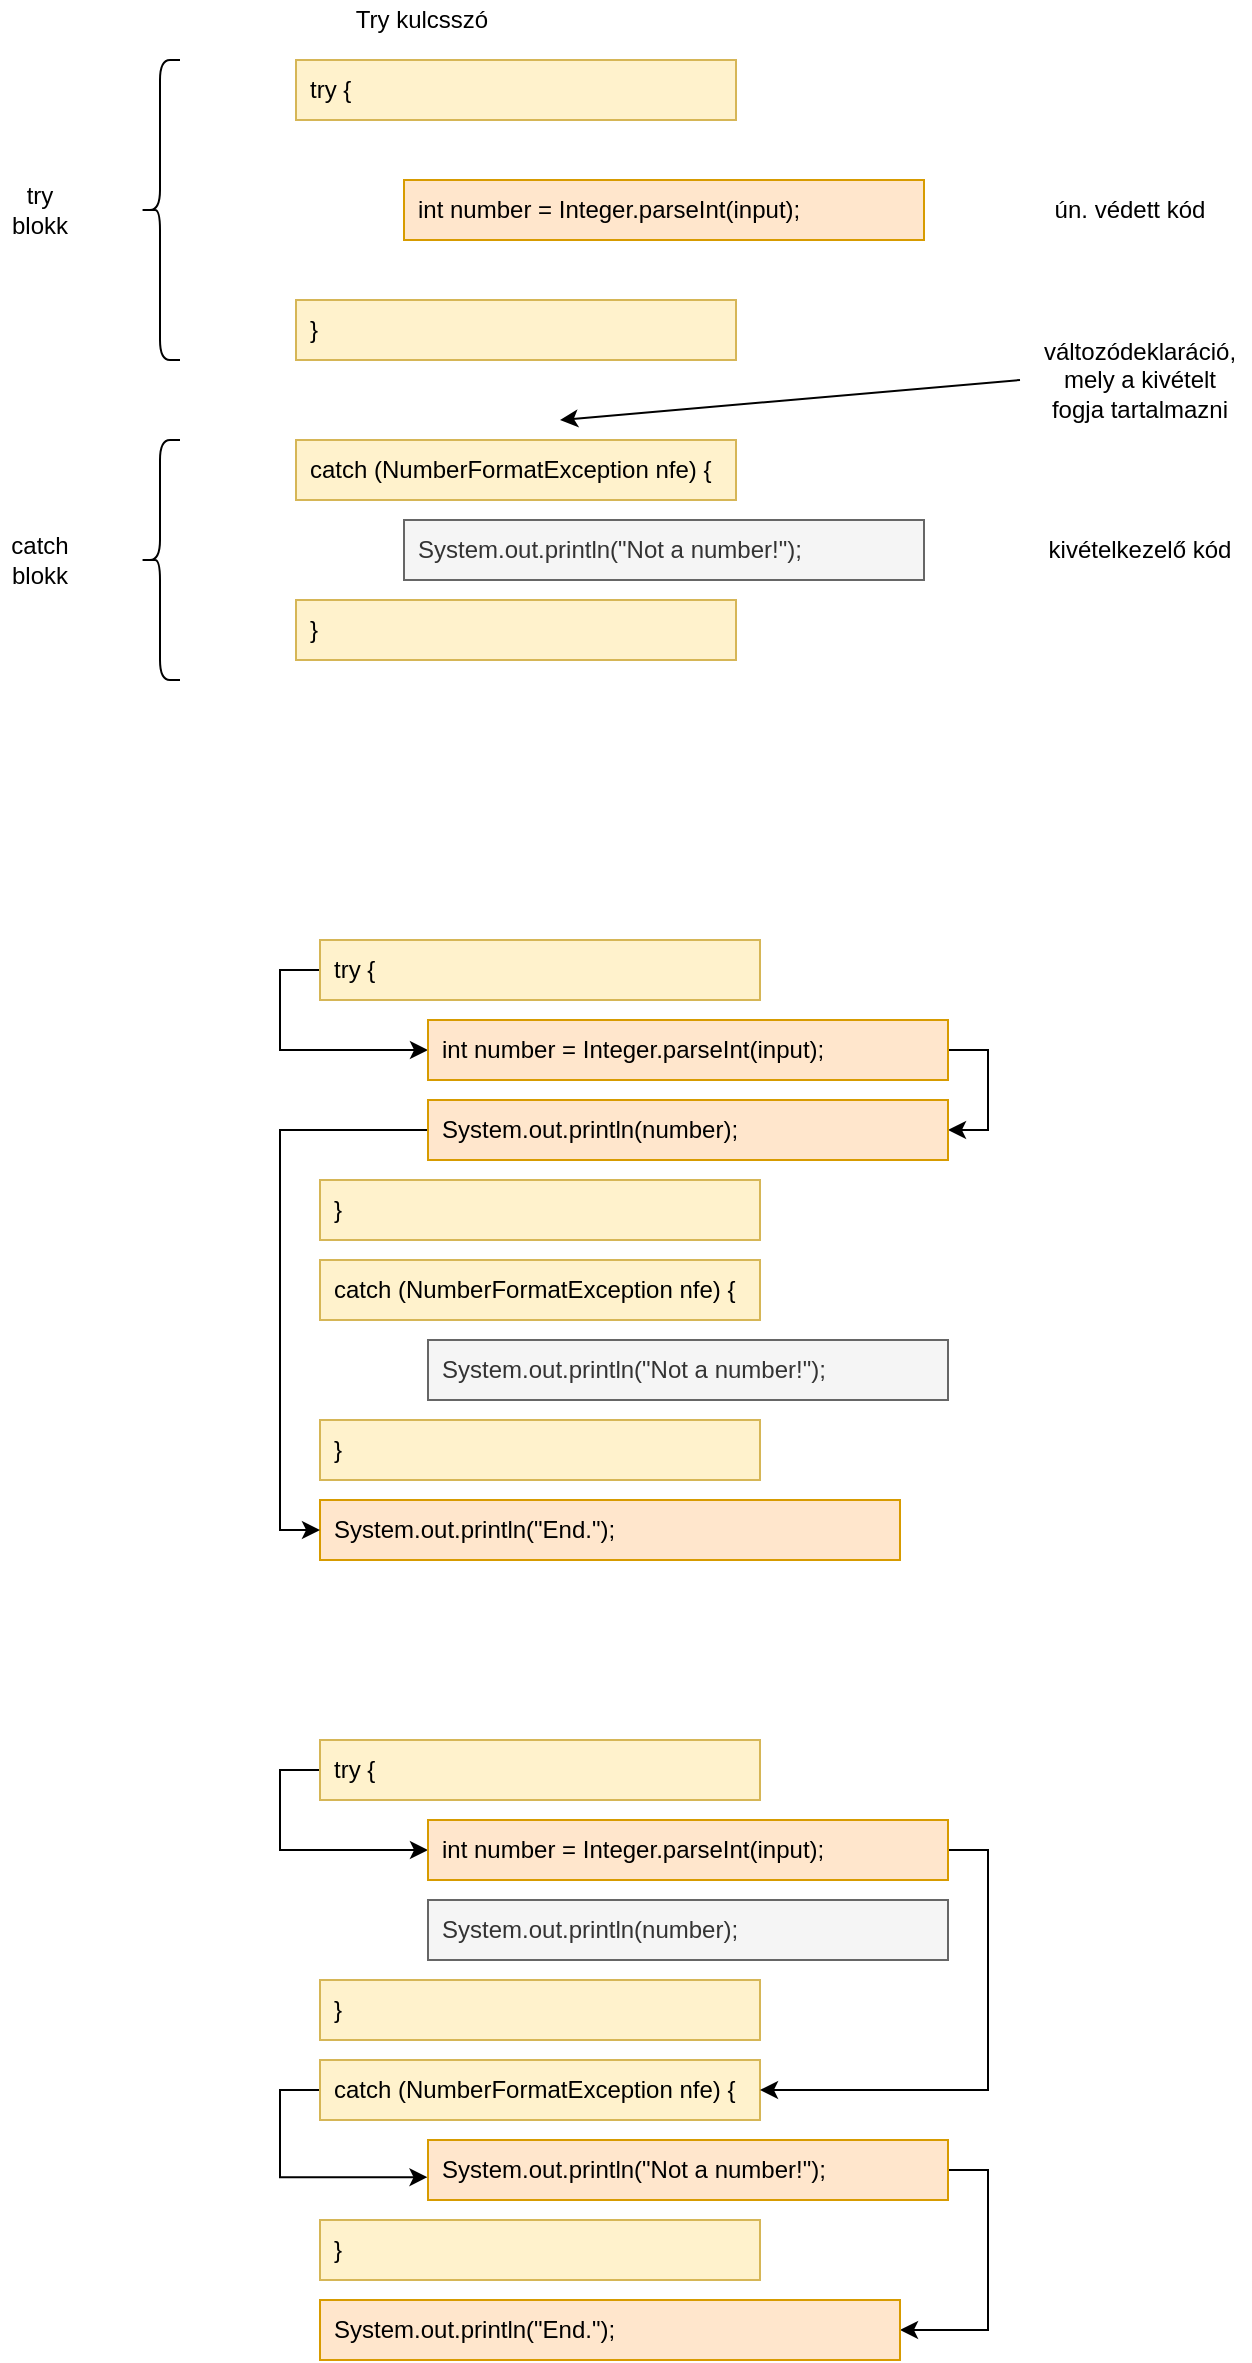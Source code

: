 <mxfile version="15.0.6" type="device"><diagram id="Cs2wykH02jtHkeb8SwEz" name="Page-1"><mxGraphModel dx="2062" dy="1055" grid="1" gridSize="10" guides="1" tooltips="1" connect="1" arrows="1" fold="1" page="1" pageScale="1" pageWidth="827" pageHeight="1169" math="0" shadow="0"><root><mxCell id="0"/><mxCell id="1" parent="0"/><mxCell id="TY0f3X4FyMiH2bP0FNe8-2" value="}" style="rounded=0;whiteSpace=wrap;html=1;fillColor=#fff2cc;strokeColor=#d6b656;" parent="1" vertex="1"><mxGeometry x="200" y="700" width="220" height="30" as="geometry"/></mxCell><mxCell id="TY0f3X4FyMiH2bP0FNe8-3" value="System.out.println(number);" style="rounded=0;whiteSpace=wrap;html=1;fillColor=#ffe6cc;strokeColor=#d79b00;" parent="1" vertex="1"><mxGeometry x="254" y="660" width="260" height="30" as="geometry"/></mxCell><mxCell id="TY0f3X4FyMiH2bP0FNe8-4" value="int number = Integer.parseInt(input);" style="rounded=0;whiteSpace=wrap;html=1;fillColor=#ffe6cc;strokeColor=#d79b00;" parent="1" vertex="1"><mxGeometry x="254" y="620" width="260" height="30" as="geometry"/></mxCell><mxCell id="TY0f3X4FyMiH2bP0FNe8-5" value="try {" style="rounded=0;whiteSpace=wrap;html=1;fillColor=#fff2cc;strokeColor=#d6b656;" parent="1" vertex="1"><mxGeometry x="200" y="580" width="220" height="30" as="geometry"/></mxCell><mxCell id="TY0f3X4FyMiH2bP0FNe8-6" value="catch (NumberFormatException nfe) {" style="rounded=0;whiteSpace=wrap;html=1;fillColor=#fff2cc;strokeColor=#d6b656;labelPosition=center;verticalLabelPosition=middle;align=left;verticalAlign=middle;spacingLeft=5;" parent="1" vertex="1"><mxGeometry x="200" y="740" width="220" height="30" as="geometry"/></mxCell><mxCell id="TY0f3X4FyMiH2bP0FNe8-7" value="System.out.println(&quot;Not a number!&quot;);" style="rounded=0;whiteSpace=wrap;html=1;fillColor=#f5f5f5;strokeColor=#666666;labelPosition=center;verticalLabelPosition=middle;align=left;verticalAlign=middle;spacingLeft=5;fontColor=#333333;" parent="1" vertex="1"><mxGeometry x="254" y="780" width="260" height="30" as="geometry"/></mxCell><mxCell id="TY0f3X4FyMiH2bP0FNe8-8" value="}" style="rounded=0;whiteSpace=wrap;html=1;fillColor=#fff2cc;strokeColor=#d6b656;labelPosition=center;verticalLabelPosition=middle;align=left;verticalAlign=middle;spacingLeft=5;" parent="1" vertex="1"><mxGeometry x="200" y="820" width="220" height="30" as="geometry"/></mxCell><mxCell id="TY0f3X4FyMiH2bP0FNe8-9" value="System.out.println(&quot;End.&quot;);" style="rounded=0;whiteSpace=wrap;html=1;fillColor=#ffe6cc;strokeColor=#d79b00;labelPosition=center;verticalLabelPosition=middle;align=left;verticalAlign=middle;spacingLeft=5;" parent="1" vertex="1"><mxGeometry x="200" y="860" width="290" height="30" as="geometry"/></mxCell><mxCell id="TY0f3X4FyMiH2bP0FNe8-14" style="edgeStyle=orthogonalEdgeStyle;rounded=0;orthogonalLoop=1;jettySize=auto;html=1;exitX=0;exitY=0.5;exitDx=0;exitDy=0;entryX=0;entryY=0.5;entryDx=0;entryDy=0;" parent="1" source="TY0f3X4FyMiH2bP0FNe8-10" target="TY0f3X4FyMiH2bP0FNe8-11" edge="1"><mxGeometry relative="1" as="geometry"/></mxCell><mxCell id="TY0f3X4FyMiH2bP0FNe8-10" value="try {" style="rounded=0;whiteSpace=wrap;html=1;fillColor=#fff2cc;strokeColor=#d6b656;labelPosition=center;verticalLabelPosition=middle;align=left;verticalAlign=middle;spacingLeft=5;" parent="1" vertex="1"><mxGeometry x="200" y="580" width="220" height="30" as="geometry"/></mxCell><mxCell id="TY0f3X4FyMiH2bP0FNe8-15" style="edgeStyle=orthogonalEdgeStyle;rounded=0;orthogonalLoop=1;jettySize=auto;html=1;exitX=1;exitY=0.5;exitDx=0;exitDy=0;entryX=1;entryY=0.5;entryDx=0;entryDy=0;" parent="1" source="TY0f3X4FyMiH2bP0FNe8-11" target="TY0f3X4FyMiH2bP0FNe8-12" edge="1"><mxGeometry relative="1" as="geometry"/></mxCell><mxCell id="TY0f3X4FyMiH2bP0FNe8-11" value="int number = Integer.parseInt(input);" style="rounded=0;whiteSpace=wrap;html=1;fillColor=#ffe6cc;strokeColor=#d79b00;labelPosition=center;verticalLabelPosition=middle;align=left;verticalAlign=middle;spacingLeft=5;" parent="1" vertex="1"><mxGeometry x="254" y="620" width="260" height="30" as="geometry"/></mxCell><mxCell id="TY0f3X4FyMiH2bP0FNe8-16" style="edgeStyle=orthogonalEdgeStyle;rounded=0;orthogonalLoop=1;jettySize=auto;html=1;exitX=0;exitY=0.5;exitDx=0;exitDy=0;entryX=0;entryY=0.5;entryDx=0;entryDy=0;" parent="1" source="TY0f3X4FyMiH2bP0FNe8-12" target="TY0f3X4FyMiH2bP0FNe8-9" edge="1"><mxGeometry relative="1" as="geometry"/></mxCell><mxCell id="TY0f3X4FyMiH2bP0FNe8-12" value="System.out.println(number);" style="rounded=0;whiteSpace=wrap;html=1;fillColor=#ffe6cc;strokeColor=#d79b00;labelPosition=center;verticalLabelPosition=middle;align=left;verticalAlign=middle;spacingLeft=5;" parent="1" vertex="1"><mxGeometry x="254" y="660" width="260" height="30" as="geometry"/></mxCell><mxCell id="TY0f3X4FyMiH2bP0FNe8-13" value="}" style="rounded=0;whiteSpace=wrap;html=1;fillColor=#fff2cc;strokeColor=#d6b656;labelPosition=center;verticalLabelPosition=middle;align=left;verticalAlign=middle;spacingLeft=5;" parent="1" vertex="1"><mxGeometry x="200" y="700" width="220" height="30" as="geometry"/></mxCell><mxCell id="TY0f3X4FyMiH2bP0FNe8-17" value="}" style="rounded=0;whiteSpace=wrap;html=1;fillColor=#fff2cc;strokeColor=#d6b656;" parent="1" vertex="1"><mxGeometry x="200" y="1100" width="220" height="30" as="geometry"/></mxCell><mxCell id="TY0f3X4FyMiH2bP0FNe8-18" value="System.out.println(number);" style="rounded=0;whiteSpace=wrap;html=1;fillColor=#ffe6cc;strokeColor=#d79b00;" parent="1" vertex="1"><mxGeometry x="254" y="1060" width="260" height="30" as="geometry"/></mxCell><mxCell id="TY0f3X4FyMiH2bP0FNe8-19" value="int number = Integer.parseInt(input);" style="rounded=0;whiteSpace=wrap;html=1;fillColor=#ffe6cc;strokeColor=#d79b00;" parent="1" vertex="1"><mxGeometry x="254" y="1020" width="260" height="30" as="geometry"/></mxCell><mxCell id="TY0f3X4FyMiH2bP0FNe8-20" value="try {" style="rounded=0;whiteSpace=wrap;html=1;fillColor=#fff2cc;strokeColor=#d6b656;" parent="1" vertex="1"><mxGeometry x="200" y="980" width="220" height="30" as="geometry"/></mxCell><mxCell id="TY0f3X4FyMiH2bP0FNe8-32" style="edgeStyle=orthogonalEdgeStyle;rounded=0;orthogonalLoop=1;jettySize=auto;html=1;exitX=0;exitY=0.5;exitDx=0;exitDy=0;entryX=-0.001;entryY=0.62;entryDx=0;entryDy=0;entryPerimeter=0;" parent="1" source="TY0f3X4FyMiH2bP0FNe8-21" target="TY0f3X4FyMiH2bP0FNe8-22" edge="1"><mxGeometry relative="1" as="geometry"/></mxCell><mxCell id="TY0f3X4FyMiH2bP0FNe8-21" value="catch (NumberFormatException nfe) {" style="rounded=0;whiteSpace=wrap;html=1;fillColor=#fff2cc;strokeColor=#d6b656;labelPosition=center;verticalLabelPosition=middle;align=left;verticalAlign=middle;spacingLeft=5;" parent="1" vertex="1"><mxGeometry x="200" y="1140" width="220" height="30" as="geometry"/></mxCell><mxCell id="TY0f3X4FyMiH2bP0FNe8-33" style="edgeStyle=orthogonalEdgeStyle;rounded=0;orthogonalLoop=1;jettySize=auto;html=1;exitX=1;exitY=0.5;exitDx=0;exitDy=0;entryX=1;entryY=0.5;entryDx=0;entryDy=0;" parent="1" source="TY0f3X4FyMiH2bP0FNe8-22" target="TY0f3X4FyMiH2bP0FNe8-24" edge="1"><mxGeometry relative="1" as="geometry"/></mxCell><mxCell id="TY0f3X4FyMiH2bP0FNe8-22" value="System.out.println(&quot;Not a number!&quot;);" style="rounded=0;whiteSpace=wrap;html=1;fillColor=#ffe6cc;strokeColor=#d79b00;labelPosition=center;verticalLabelPosition=middle;align=left;verticalAlign=middle;spacingLeft=5;" parent="1" vertex="1"><mxGeometry x="254" y="1180" width="260" height="30" as="geometry"/></mxCell><mxCell id="TY0f3X4FyMiH2bP0FNe8-23" value="}" style="rounded=0;whiteSpace=wrap;html=1;fillColor=#fff2cc;strokeColor=#d6b656;labelPosition=center;verticalLabelPosition=middle;align=left;verticalAlign=middle;spacingLeft=5;" parent="1" vertex="1"><mxGeometry x="200" y="1220" width="220" height="30" as="geometry"/></mxCell><mxCell id="TY0f3X4FyMiH2bP0FNe8-24" value="System.out.println(&quot;End.&quot;);" style="rounded=0;whiteSpace=wrap;html=1;fillColor=#ffe6cc;strokeColor=#d79b00;labelPosition=center;verticalLabelPosition=middle;align=left;verticalAlign=middle;spacingLeft=5;" parent="1" vertex="1"><mxGeometry x="200" y="1260" width="290" height="30" as="geometry"/></mxCell><mxCell id="TY0f3X4FyMiH2bP0FNe8-25" style="edgeStyle=orthogonalEdgeStyle;rounded=0;orthogonalLoop=1;jettySize=auto;html=1;exitX=0;exitY=0.5;exitDx=0;exitDy=0;entryX=0;entryY=0.5;entryDx=0;entryDy=0;" parent="1" source="TY0f3X4FyMiH2bP0FNe8-26" target="TY0f3X4FyMiH2bP0FNe8-28" edge="1"><mxGeometry relative="1" as="geometry"/></mxCell><mxCell id="TY0f3X4FyMiH2bP0FNe8-26" value="try {" style="rounded=0;whiteSpace=wrap;html=1;fillColor=#fff2cc;strokeColor=#d6b656;labelPosition=center;verticalLabelPosition=middle;align=left;verticalAlign=middle;spacingLeft=5;" parent="1" vertex="1"><mxGeometry x="200" y="980" width="220" height="30" as="geometry"/></mxCell><mxCell id="TY0f3X4FyMiH2bP0FNe8-27" style="edgeStyle=orthogonalEdgeStyle;rounded=0;orthogonalLoop=1;jettySize=auto;html=1;exitX=1;exitY=0.5;exitDx=0;exitDy=0;entryX=1;entryY=0.5;entryDx=0;entryDy=0;" parent="1" source="TY0f3X4FyMiH2bP0FNe8-28" target="TY0f3X4FyMiH2bP0FNe8-21" edge="1"><mxGeometry relative="1" as="geometry"/></mxCell><mxCell id="TY0f3X4FyMiH2bP0FNe8-28" value="int number = Integer.parseInt(input);" style="rounded=0;whiteSpace=wrap;html=1;fillColor=#ffe6cc;strokeColor=#d79b00;labelPosition=center;verticalLabelPosition=middle;align=left;verticalAlign=middle;spacingLeft=5;" parent="1" vertex="1"><mxGeometry x="254" y="1020" width="260" height="30" as="geometry"/></mxCell><mxCell id="TY0f3X4FyMiH2bP0FNe8-30" value="System.out.println(number);" style="rounded=0;whiteSpace=wrap;html=1;fillColor=#f5f5f5;strokeColor=#666666;labelPosition=center;verticalLabelPosition=middle;align=left;verticalAlign=middle;spacingLeft=5;fontColor=#333333;" parent="1" vertex="1"><mxGeometry x="254" y="1060" width="260" height="30" as="geometry"/></mxCell><mxCell id="TY0f3X4FyMiH2bP0FNe8-31" value="}" style="rounded=0;whiteSpace=wrap;html=1;fillColor=#fff2cc;strokeColor=#d6b656;labelPosition=center;verticalLabelPosition=middle;align=left;verticalAlign=middle;spacingLeft=5;" parent="1" vertex="1"><mxGeometry x="200" y="1100" width="220" height="30" as="geometry"/></mxCell><mxCell id="TY0f3X4FyMiH2bP0FNe8-34" value="}" style="rounded=0;whiteSpace=wrap;html=1;fillColor=#fff2cc;strokeColor=#d6b656;" parent="1" vertex="1"><mxGeometry x="188" y="260" width="220" height="30" as="geometry"/></mxCell><mxCell id="TY0f3X4FyMiH2bP0FNe8-37" value="try {" style="rounded=0;whiteSpace=wrap;html=1;fillColor=#fff2cc;strokeColor=#d6b656;" parent="1" vertex="1"><mxGeometry x="188" y="140" width="220" height="30" as="geometry"/></mxCell><mxCell id="TY0f3X4FyMiH2bP0FNe8-38" value="catch (NumberFormatException nfe) {" style="rounded=0;whiteSpace=wrap;html=1;fillColor=#fff2cc;strokeColor=#d6b656;labelPosition=center;verticalLabelPosition=middle;align=left;verticalAlign=middle;spacingLeft=5;" parent="1" vertex="1"><mxGeometry x="188" y="330" width="220" height="30" as="geometry"/></mxCell><mxCell id="TY0f3X4FyMiH2bP0FNe8-39" value="System.out.println(&quot;Not a number!&quot;);" style="rounded=0;whiteSpace=wrap;html=1;fillColor=#f5f5f5;strokeColor=#666666;labelPosition=center;verticalLabelPosition=middle;align=left;verticalAlign=middle;spacingLeft=5;fontColor=#333333;" parent="1" vertex="1"><mxGeometry x="242" y="370" width="260" height="30" as="geometry"/></mxCell><mxCell id="TY0f3X4FyMiH2bP0FNe8-40" value="}" style="rounded=0;whiteSpace=wrap;html=1;fillColor=#fff2cc;strokeColor=#d6b656;labelPosition=center;verticalLabelPosition=middle;align=left;verticalAlign=middle;spacingLeft=5;" parent="1" vertex="1"><mxGeometry x="188" y="410" width="220" height="30" as="geometry"/></mxCell><mxCell id="TY0f3X4FyMiH2bP0FNe8-43" value="try {" style="rounded=0;whiteSpace=wrap;html=1;fillColor=#fff2cc;strokeColor=#d6b656;labelPosition=center;verticalLabelPosition=middle;align=left;verticalAlign=middle;spacingLeft=5;" parent="1" vertex="1"><mxGeometry x="188" y="140" width="220" height="30" as="geometry"/></mxCell><mxCell id="TY0f3X4FyMiH2bP0FNe8-45" value="int number = Integer.parseInt(input);" style="rounded=0;whiteSpace=wrap;html=1;fillColor=#ffe6cc;strokeColor=#d79b00;labelPosition=center;verticalLabelPosition=middle;align=left;verticalAlign=middle;spacingLeft=5;" parent="1" vertex="1"><mxGeometry x="242" y="200" width="260" height="30" as="geometry"/></mxCell><mxCell id="TY0f3X4FyMiH2bP0FNe8-48" value="}" style="rounded=0;whiteSpace=wrap;html=1;fillColor=#fff2cc;strokeColor=#d6b656;labelPosition=center;verticalLabelPosition=middle;align=left;verticalAlign=middle;spacingLeft=5;" parent="1" vertex="1"><mxGeometry x="188" y="260" width="220" height="30" as="geometry"/></mxCell><mxCell id="TY0f3X4FyMiH2bP0FNe8-49" value="Try kulcsszó" style="text;html=1;strokeColor=none;fillColor=none;align=center;verticalAlign=middle;whiteSpace=wrap;rounded=0;" parent="1" vertex="1"><mxGeometry x="202" y="110" width="98" height="20" as="geometry"/></mxCell><mxCell id="TY0f3X4FyMiH2bP0FNe8-50" value="" style="shape=curlyBracket;whiteSpace=wrap;html=1;rounded=1;align=left;" parent="1" vertex="1"><mxGeometry x="110" y="330" width="20" height="120" as="geometry"/></mxCell><mxCell id="TY0f3X4FyMiH2bP0FNe8-51" value="" style="shape=curlyBracket;whiteSpace=wrap;html=1;rounded=1;align=left;" parent="1" vertex="1"><mxGeometry x="110" y="140" width="20" height="150" as="geometry"/></mxCell><mxCell id="TY0f3X4FyMiH2bP0FNe8-53" value="catch blokk" style="text;html=1;strokeColor=none;fillColor=none;align=center;verticalAlign=middle;whiteSpace=wrap;rounded=0;" parent="1" vertex="1"><mxGeometry x="40" y="380" width="40" height="20" as="geometry"/></mxCell><mxCell id="TY0f3X4FyMiH2bP0FNe8-54" value="try blokk" style="text;html=1;strokeColor=none;fillColor=none;align=center;verticalAlign=middle;whiteSpace=wrap;rounded=0;" parent="1" vertex="1"><mxGeometry x="40" y="205" width="40" height="20" as="geometry"/></mxCell><mxCell id="TY0f3X4FyMiH2bP0FNe8-56" value="ún. védett kód" style="text;html=1;strokeColor=none;fillColor=none;align=center;verticalAlign=middle;whiteSpace=wrap;rounded=0;" parent="1" vertex="1"><mxGeometry x="550" y="205" width="110" height="20" as="geometry"/></mxCell><mxCell id="TY0f3X4FyMiH2bP0FNe8-57" value="kivételkezelő kód" style="text;html=1;strokeColor=none;fillColor=none;align=center;verticalAlign=middle;whiteSpace=wrap;rounded=0;" parent="1" vertex="1"><mxGeometry x="555" y="375" width="110" height="20" as="geometry"/></mxCell><mxCell id="TY0f3X4FyMiH2bP0FNe8-58" value="" style="endArrow=classic;html=1;" parent="1" edge="1"><mxGeometry width="50" height="50" relative="1" as="geometry"><mxPoint x="550" y="300" as="sourcePoint"/><mxPoint x="320" y="320" as="targetPoint"/></mxGeometry></mxCell><mxCell id="TY0f3X4FyMiH2bP0FNe8-59" value="változódeklaráció, mely a kivételt fogja tartalmazni" style="text;html=1;strokeColor=none;fillColor=none;align=center;verticalAlign=middle;whiteSpace=wrap;rounded=0;" parent="1" vertex="1"><mxGeometry x="590" y="290" width="40" height="20" as="geometry"/></mxCell></root></mxGraphModel></diagram></mxfile>